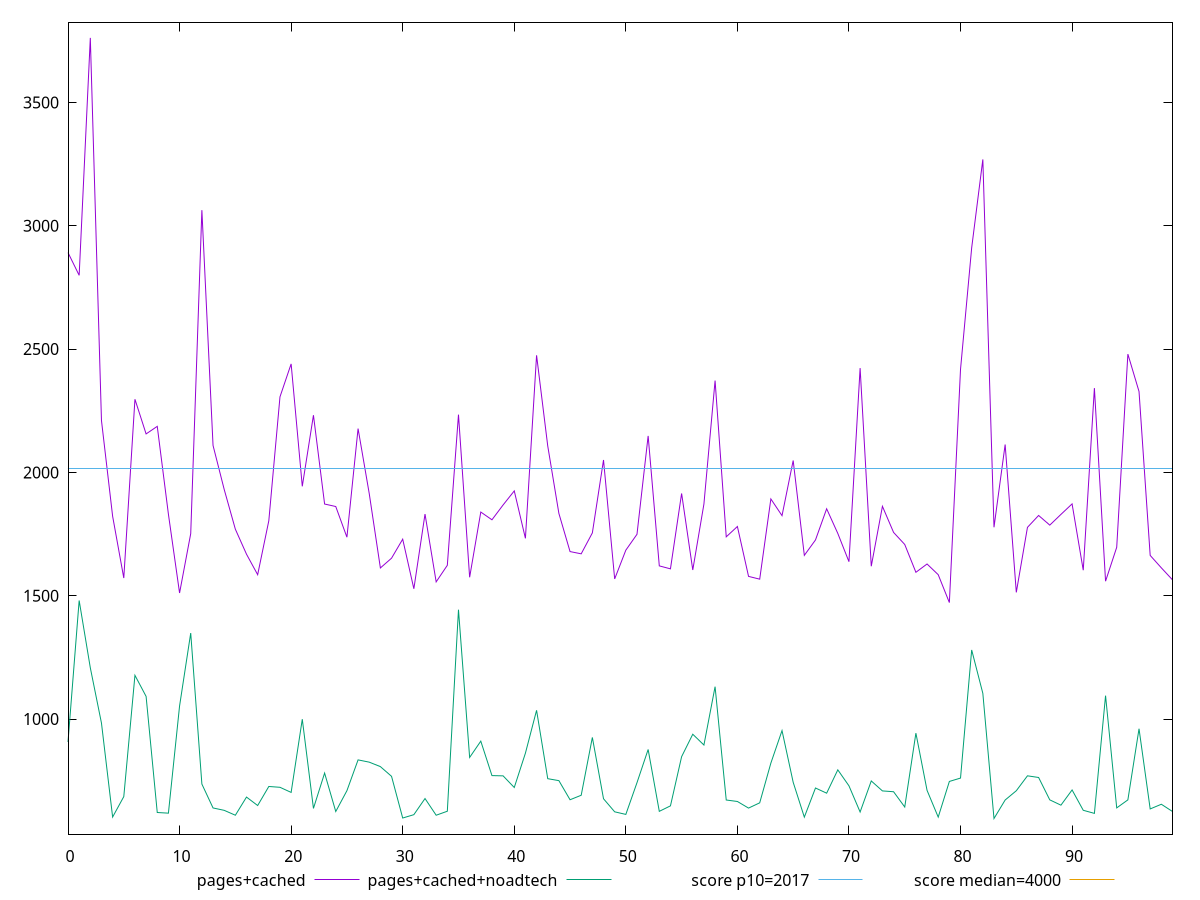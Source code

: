 reset

$pagesCached <<EOF
0 2891.3119999999985
1 2799.1
2 3761.8519999999944
3 2210.2240000000024
4 1822.2320000000027
5 1571.644000000002
6 2296.571999999999
7 2156.0439999999985
8 2186.732
9 1830.5360000000028
10 1510.980000000001
11 1751.7520000000013
12 3063.435999999999
13 2109.3520000000003
14 1930.948000000003
15 1769.652000000002
16 1668.2840000000003
17 1585.1640000000014
18 1804.088000000001
19 2306.364000000003
20 2439.9639999999945
21 1943.4480000000015
22 2231.904
23 1871.7840000000024
24 1861.632
25 1737.2519999999993
26 2177.5639999999985
27 1914.3160000000018
28 1612.5320000000017
29 1652.1120000000033
30 1729.2320000000002
31 1528.0520000000008
32 1831.072000000002
33 1556.0960000000023
34 1623.2880000000023
35 2234.1919999999973
36 1574.7280000000026
37 1839.2360000000024
38 1807.8239999999998
39 1868.036000000001
40 1924.972
41 1732.6120000000014
42 2474.8199999999997
43 2107.372000000001
44 1833.584000000001
45 1678.9200000000014
46 1669.8160000000007
47 1754.7320000000007
48 2050.252
49 1568.0560000000016
50 1684.6360000000013
51 1749.0120000000009
52 2148.036
53 1620.9440000000004
54 1608.9120000000012
55 1914.688000000001
56 1604.348000000001
57 1871.8280000000002
58 2372.247999999999
59 1738.7240000000006
60 1780.6720000000028
61 1578.3640000000032
62 1567.0920000000017
63 1892.3839999999984
64 1824.6400000000012
65 2048.248000000001
66 1663.6160000000013
67 1726.1040000000028
68 1852.468000000001
69 1752.5240000000024
70 1637.9360000000033
71 2423.0159999999996
72 1619.4880000000016
73 1862.4400000000016
74 1756.6520000000007
75 1707.7440000000026
76 1594.9560000000022
77 1628.6240000000012
78 1585.2600000000023
79 1472.1719999999998
80 2418.043999999999
81 2910.863999999995
82 3269.1279999999897
83 1777.5240000000024
84 2112.9959999999996
85 1513.508
86 1777.1920000000005
87 1825.3840000000002
88 1786.1720000000016
89 1829.640000000002
90 1872.264000000002
91 1603.380000000001
92 2341.843999999994
93 1558.8200000000015
94 1696.3440000000014
95 2479.676
96 2328.019999999997
97 1663.4240000000004
98 1612.9440000000004
99 1564.3200000000013
EOF

$pagesCachedNoadtech <<EOF
0 906.8440000000012
1 1480.576000000001
2 1207.5560000000005
3 983.404000000001
4 602.4680000000004
5 685.3320000000002
6 1177.1520000000007
7 1091.7199999999991
8 620.9280000000005
9 618.2480000000005
10 1052.8320000000012
11 1348.5320000000006
12 736.2440000000001
13 639.372000000001
14 629.676000000001
15 609.8440000000006
16 683.4400000000003
17 649.1760000000012
18 726.424000000001
19 723.1040000000012
20 702.3840000000005
21 999.1239999999999
22 637.5240000000007
23 780.7520000000005
24 624.9360000000001
25 709.3920000000008
26 834.2600000000011
27 825.0640000000005
28 806.9520000000006
29 767.5880000000003
30 598.5360000000005
31 612.1120000000008
32 677.5360000000009
33 609.8480000000006
34 626.0400000000006
35 1443.1559999999988
36 844.1680000000008
37 910.2360000000008
38 770.5720000000003
39 769.4560000000009
40 722.3040000000008
41 861.5200000000008
42 1035.2920000000008
43 758.060000000001
44 750.0800000000007
45 672.6200000000013
46 690.8400000000006
47 925.4200000000013
48 676.6360000000006
49 623.6760000000004
50 613.1760000000006
51 741.8040000000003
52 876.4600000000008
53 625.5760000000007
54 647.8680000000013
55 847.2680000000008
56 938.2640000000008
57 894.4600000000006
58 1131.1760000000015
59 671.5600000000006
60 665.5920000000006
61 638.7840000000006
62 660.1280000000005
63 821.220000000001
64 953.024000000001
65 743.4760000000008
66 602.1440000000005
67 720.2720000000003
68 699.2680000000008
69 793.8440000000006
70 729.04
71 622.9080000000006
72 748.8680000000014
73 708.4520000000009
74 705.1120000000012
75 643.1440000000008
76 942.7720000000008
77 710.7160000000011
78 602.2280000000005
79 746.828
80 760.5360000000006
81 1280.024000000001
82 1103.9880000000016
83 596.5000000000003
84 671.5240000000005
85 709.1280000000007
86 769.632000000001
87 762.8920000000011
88 672.1520000000013
89 650.6360000000004
90 712.3560000000008
91 629.8720000000012
92 617.3400000000006
93 1094.8440000000007
94 639.5640000000005
95 672.0960000000006
96 960.4600000000006
97 635.3520000000005
98 654.3280000000004
99 624.9840000000005
EOF

set key outside below
set xrange [0:99]
set yrange [533.1929600000004:3825.159039999994]
set trange [533.1929600000004:3825.159039999994]
set terminal svg size 640, 520 enhanced background rgb 'white'
set output "report_00019_2021-02-10T18-14-37.922Z//mainthread-work-breakdown/comparison/line/1_vs_2.svg"

plot $pagesCached title "pages+cached" with line, \
     $pagesCachedNoadtech title "pages+cached+noadtech" with line, \
     2017 title "score p10=2017", \
     4000 title "score median=4000"

reset
